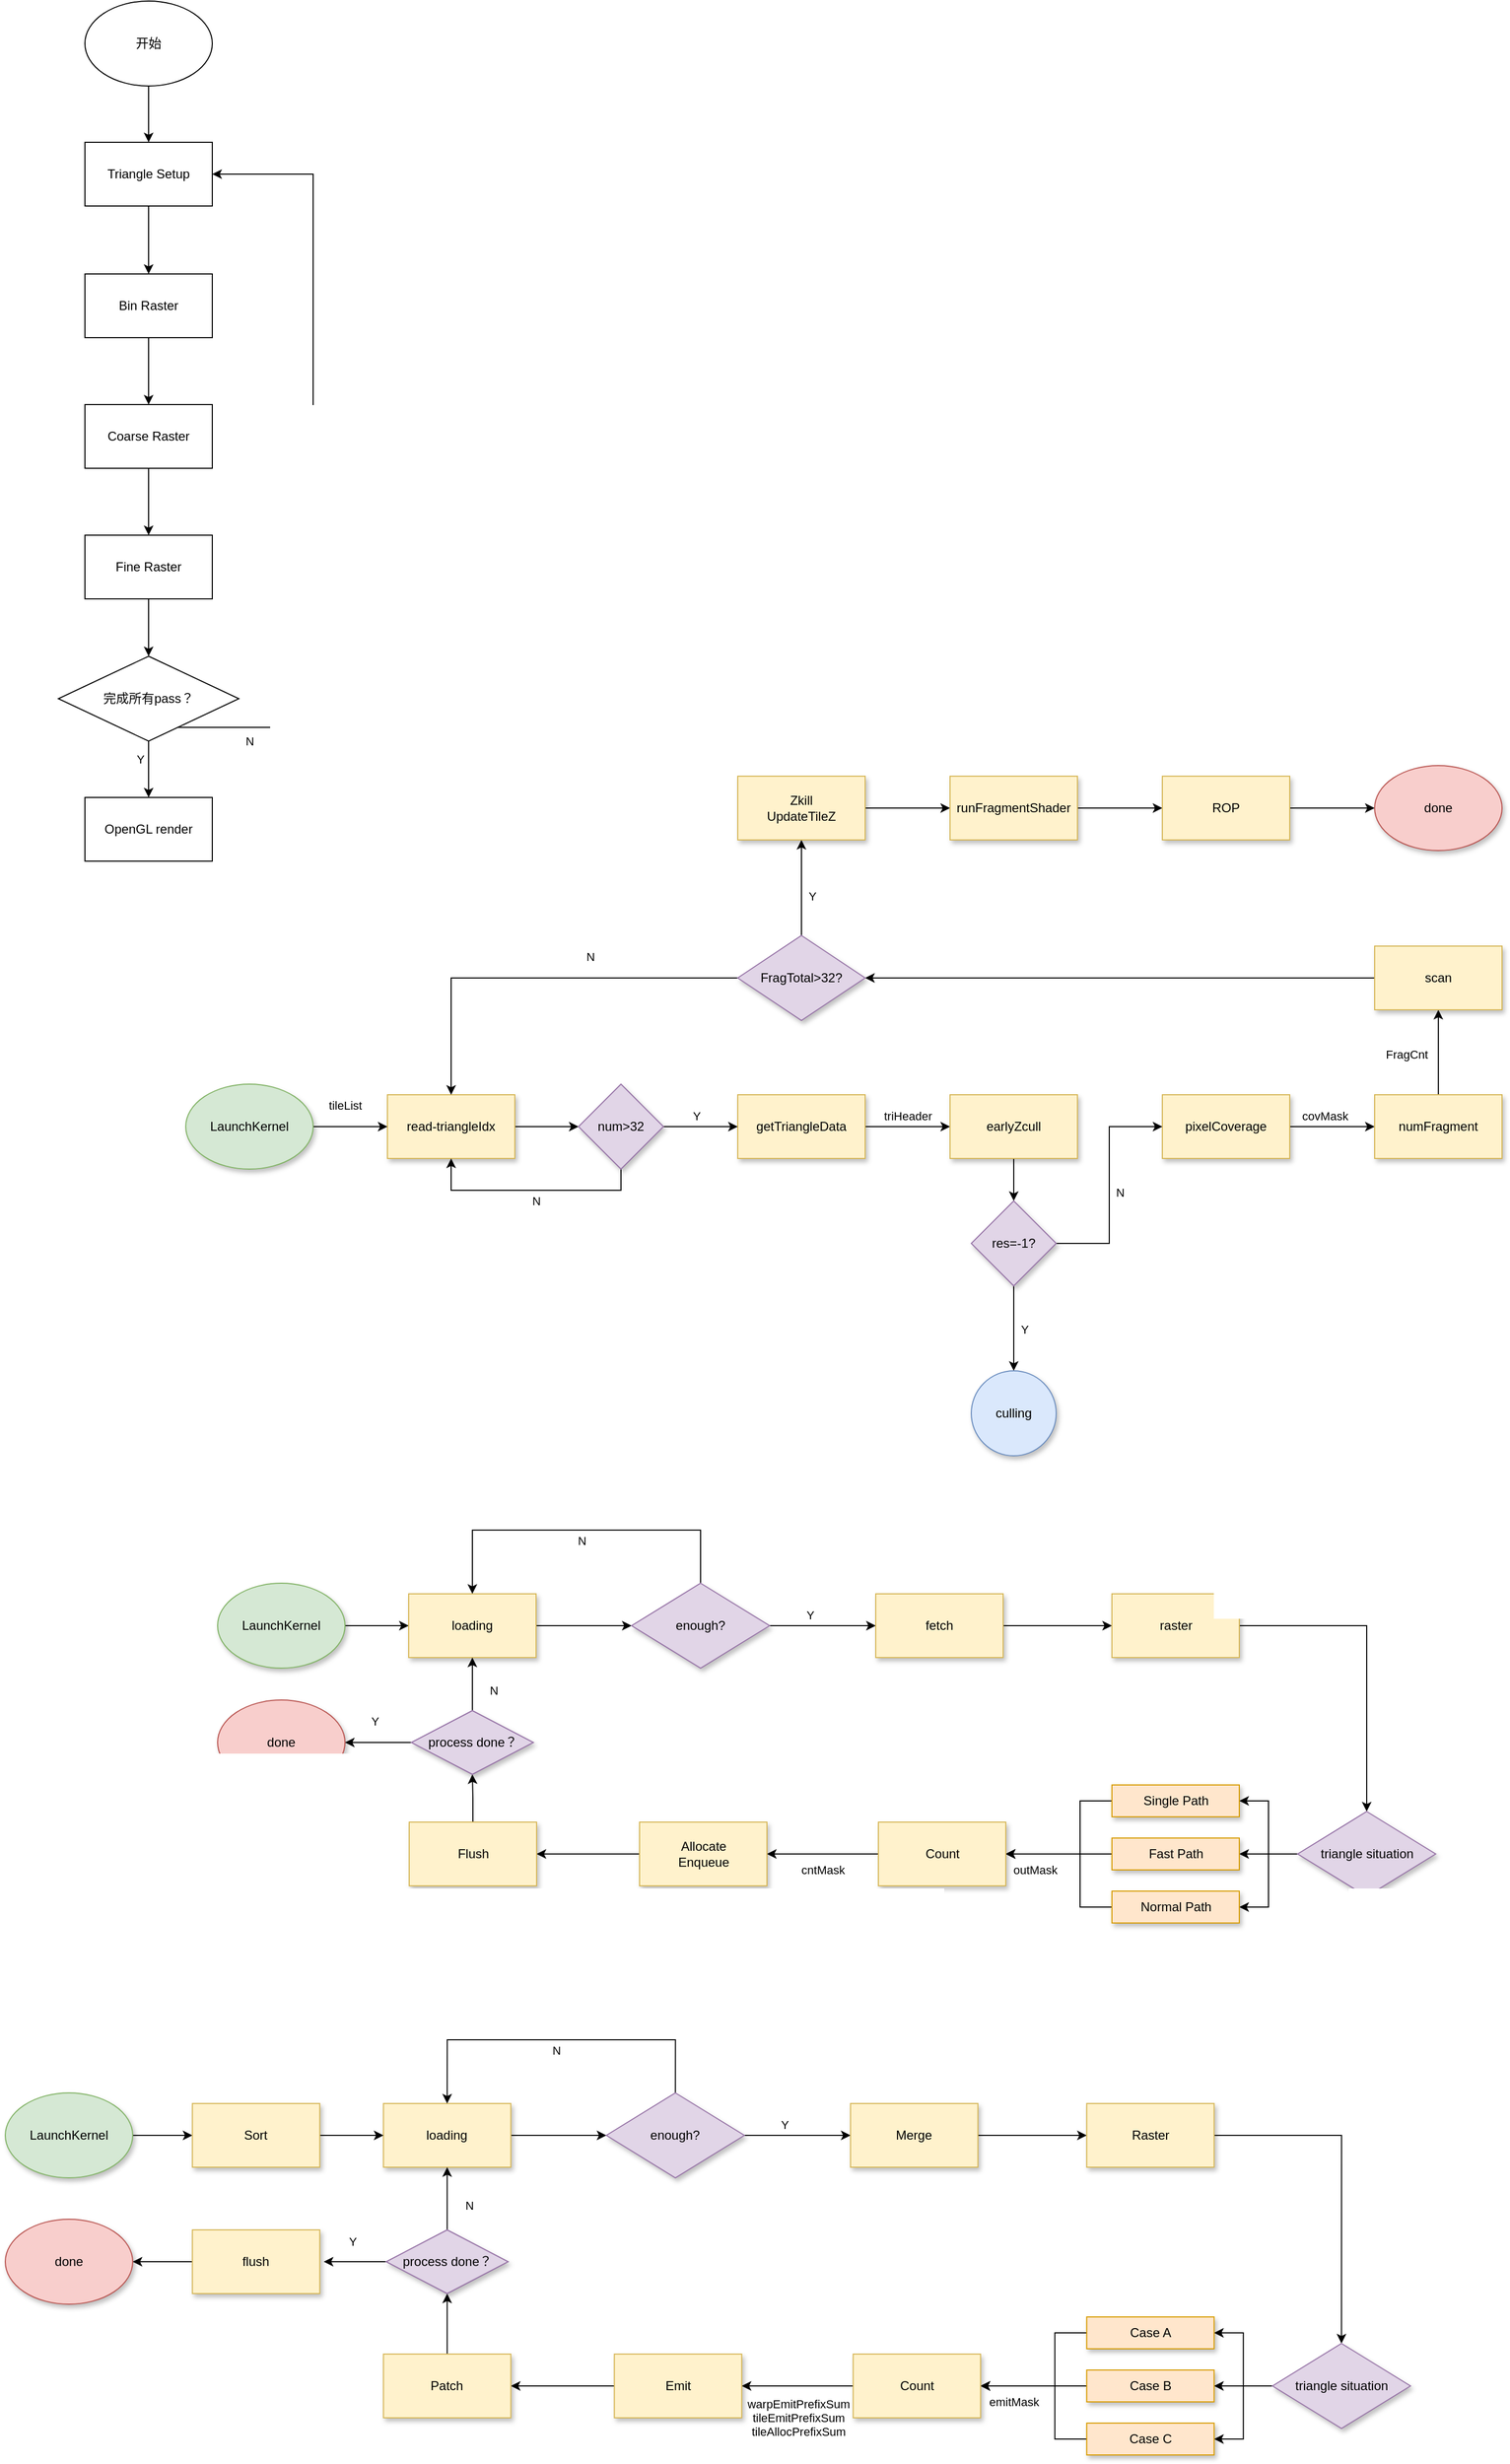 <mxfile version="24.3.1" type="github">
  <diagram name="第 1 页" id="T6Q55vg58bslfouwRuF3">
    <mxGraphModel dx="2427" dy="2026" grid="1" gridSize="10" guides="1" tooltips="1" connect="1" arrows="1" fold="1" page="1" pageScale="1" pageWidth="827" pageHeight="1169" math="0" shadow="0">
      <root>
        <mxCell id="0" />
        <mxCell id="1" parent="0" />
        <mxCell id="O7zSQvzKoPBCbMSIORTm-7" value="" style="edgeStyle=orthogonalEdgeStyle;rounded=0;orthogonalLoop=1;jettySize=auto;html=1;" parent="1" source="O7zSQvzKoPBCbMSIORTm-1" target="O7zSQvzKoPBCbMSIORTm-6" edge="1">
          <mxGeometry relative="1" as="geometry" />
        </mxCell>
        <mxCell id="O7zSQvzKoPBCbMSIORTm-1" value="read-triangleIdx" style="rounded=0;whiteSpace=wrap;html=1;fillColor=#fff2cc;strokeColor=#d6b656;shadow=1;" parent="1" vertex="1">
          <mxGeometry y="240" width="120" height="60" as="geometry" />
        </mxCell>
        <mxCell id="O7zSQvzKoPBCbMSIORTm-14" value="" style="edgeStyle=orthogonalEdgeStyle;rounded=0;orthogonalLoop=1;jettySize=auto;html=1;" parent="1" source="O7zSQvzKoPBCbMSIORTm-2" target="O7zSQvzKoPBCbMSIORTm-13" edge="1">
          <mxGeometry relative="1" as="geometry" />
        </mxCell>
        <mxCell id="O7zSQvzKoPBCbMSIORTm-20" value="triHeader" style="edgeLabel;html=1;align=center;verticalAlign=middle;resizable=0;points=[];labelBackgroundColor=none;" parent="O7zSQvzKoPBCbMSIORTm-14" vertex="1" connectable="0">
          <mxGeometry x="-0.121" y="2" relative="1" as="geometry">
            <mxPoint x="5" y="-8" as="offset" />
          </mxGeometry>
        </mxCell>
        <mxCell id="O7zSQvzKoPBCbMSIORTm-2" value="getTriangleData" style="rounded=0;whiteSpace=wrap;html=1;fillColor=#fff2cc;strokeColor=#d6b656;shadow=1;" parent="1" vertex="1">
          <mxGeometry x="330" y="240" width="120" height="60" as="geometry" />
        </mxCell>
        <mxCell id="O7zSQvzKoPBCbMSIORTm-8" style="edgeStyle=orthogonalEdgeStyle;rounded=0;orthogonalLoop=1;jettySize=auto;html=1;entryX=0.5;entryY=1;entryDx=0;entryDy=0;exitX=0.5;exitY=1;exitDx=0;exitDy=0;" parent="1" source="O7zSQvzKoPBCbMSIORTm-6" target="O7zSQvzKoPBCbMSIORTm-1" edge="1">
          <mxGeometry relative="1" as="geometry">
            <mxPoint x="250" y="320" as="sourcePoint" />
            <mxPoint x="90" y="350" as="targetPoint" />
          </mxGeometry>
        </mxCell>
        <mxCell id="O7zSQvzKoPBCbMSIORTm-10" value="N" style="edgeLabel;html=1;align=center;verticalAlign=middle;resizable=0;points=[];labelBackgroundColor=none;" parent="O7zSQvzKoPBCbMSIORTm-8" vertex="1" connectable="0">
          <mxGeometry x="0.051" y="-3" relative="1" as="geometry">
            <mxPoint x="10" y="13" as="offset" />
          </mxGeometry>
        </mxCell>
        <mxCell id="O7zSQvzKoPBCbMSIORTm-11" value="" style="edgeStyle=orthogonalEdgeStyle;rounded=0;orthogonalLoop=1;jettySize=auto;html=1;" parent="1" source="O7zSQvzKoPBCbMSIORTm-6" target="O7zSQvzKoPBCbMSIORTm-2" edge="1">
          <mxGeometry relative="1" as="geometry" />
        </mxCell>
        <mxCell id="O7zSQvzKoPBCbMSIORTm-12" value="Y" style="edgeLabel;html=1;align=center;verticalAlign=middle;resizable=0;points=[];labelBackgroundColor=none;" parent="O7zSQvzKoPBCbMSIORTm-11" vertex="1" connectable="0">
          <mxGeometry x="0.065" y="-1" relative="1" as="geometry">
            <mxPoint x="-7" y="-11" as="offset" />
          </mxGeometry>
        </mxCell>
        <mxCell id="O7zSQvzKoPBCbMSIORTm-6" value="num&amp;gt;32" style="rhombus;whiteSpace=wrap;html=1;rounded=0;fillColor=#e1d5e7;strokeColor=#9673a6;shadow=1;" parent="1" vertex="1">
          <mxGeometry x="180" y="230" width="80" height="80" as="geometry" />
        </mxCell>
        <mxCell id="O7zSQvzKoPBCbMSIORTm-19" value="" style="edgeStyle=orthogonalEdgeStyle;rounded=0;orthogonalLoop=1;jettySize=auto;html=1;" parent="1" source="O7zSQvzKoPBCbMSIORTm-13" target="O7zSQvzKoPBCbMSIORTm-18" edge="1">
          <mxGeometry relative="1" as="geometry" />
        </mxCell>
        <mxCell id="O7zSQvzKoPBCbMSIORTm-13" value="earlyZcull" style="rounded=0;whiteSpace=wrap;html=1;fillColor=#fff2cc;strokeColor=#d6b656;shadow=1;" parent="1" vertex="1">
          <mxGeometry x="530" y="240" width="120" height="60" as="geometry" />
        </mxCell>
        <mxCell id="O7zSQvzKoPBCbMSIORTm-27" value="" style="edgeStyle=orthogonalEdgeStyle;rounded=0;orthogonalLoop=1;jettySize=auto;html=1;" parent="1" source="O7zSQvzKoPBCbMSIORTm-15" target="O7zSQvzKoPBCbMSIORTm-26" edge="1">
          <mxGeometry relative="1" as="geometry" />
        </mxCell>
        <mxCell id="O7zSQvzKoPBCbMSIORTm-28" value="covMask" style="edgeLabel;html=1;align=center;verticalAlign=middle;resizable=0;points=[];labelBackgroundColor=none;" parent="O7zSQvzKoPBCbMSIORTm-27" vertex="1" connectable="0">
          <mxGeometry x="-0.172" y="-1" relative="1" as="geometry">
            <mxPoint y="-11" as="offset" />
          </mxGeometry>
        </mxCell>
        <mxCell id="O7zSQvzKoPBCbMSIORTm-15" value="pixelCoverage" style="rounded=0;whiteSpace=wrap;html=1;fillColor=#fff2cc;strokeColor=#d6b656;shadow=1;" parent="1" vertex="1">
          <mxGeometry x="730" y="240" width="120" height="60" as="geometry" />
        </mxCell>
        <mxCell id="O7zSQvzKoPBCbMSIORTm-21" style="edgeStyle=orthogonalEdgeStyle;rounded=0;orthogonalLoop=1;jettySize=auto;html=1;entryX=0;entryY=0.5;entryDx=0;entryDy=0;" parent="1" source="O7zSQvzKoPBCbMSIORTm-18" target="O7zSQvzKoPBCbMSIORTm-15" edge="1">
          <mxGeometry relative="1" as="geometry">
            <mxPoint x="710" y="320" as="targetPoint" />
          </mxGeometry>
        </mxCell>
        <mxCell id="O7zSQvzKoPBCbMSIORTm-25" value="N" style="edgeLabel;html=1;align=center;verticalAlign=middle;resizable=0;points=[];labelBackgroundColor=none;" parent="O7zSQvzKoPBCbMSIORTm-21" vertex="1" connectable="0">
          <mxGeometry x="-0.064" y="-1" relative="1" as="geometry">
            <mxPoint x="9" as="offset" />
          </mxGeometry>
        </mxCell>
        <mxCell id="O7zSQvzKoPBCbMSIORTm-23" value="" style="edgeStyle=orthogonalEdgeStyle;rounded=0;orthogonalLoop=1;jettySize=auto;html=1;" parent="1" source="O7zSQvzKoPBCbMSIORTm-18" target="O7zSQvzKoPBCbMSIORTm-22" edge="1">
          <mxGeometry relative="1" as="geometry" />
        </mxCell>
        <mxCell id="O7zSQvzKoPBCbMSIORTm-24" value="Y" style="edgeLabel;html=1;align=center;verticalAlign=middle;resizable=0;points=[];labelBackgroundColor=none;" parent="O7zSQvzKoPBCbMSIORTm-23" vertex="1" connectable="0">
          <mxGeometry x="0.007" relative="1" as="geometry">
            <mxPoint x="10" as="offset" />
          </mxGeometry>
        </mxCell>
        <mxCell id="O7zSQvzKoPBCbMSIORTm-18" value="res=-1?" style="rhombus;whiteSpace=wrap;html=1;rounded=0;fillColor=#e1d5e7;strokeColor=#9673a6;shadow=1;" parent="1" vertex="1">
          <mxGeometry x="550" y="340" width="80" height="80" as="geometry" />
        </mxCell>
        <mxCell id="O7zSQvzKoPBCbMSIORTm-22" value="culling" style="ellipse;whiteSpace=wrap;html=1;rounded=0;fillColor=#dae8fc;strokeColor=#6c8ebf;shadow=1;" parent="1" vertex="1">
          <mxGeometry x="550" y="500" width="80" height="80" as="geometry" />
        </mxCell>
        <mxCell id="O7zSQvzKoPBCbMSIORTm-30" value="" style="edgeStyle=orthogonalEdgeStyle;rounded=0;orthogonalLoop=1;jettySize=auto;html=1;" parent="1" source="O7zSQvzKoPBCbMSIORTm-26" target="O7zSQvzKoPBCbMSIORTm-29" edge="1">
          <mxGeometry relative="1" as="geometry" />
        </mxCell>
        <mxCell id="O7zSQvzKoPBCbMSIORTm-31" value="FragCnt" style="edgeLabel;html=1;align=center;verticalAlign=middle;resizable=0;points=[];labelBackgroundColor=none;" parent="O7zSQvzKoPBCbMSIORTm-30" vertex="1" connectable="0">
          <mxGeometry x="-0.053" y="3" relative="1" as="geometry">
            <mxPoint x="-27" as="offset" />
          </mxGeometry>
        </mxCell>
        <mxCell id="O7zSQvzKoPBCbMSIORTm-26" value="numFragment" style="rounded=0;whiteSpace=wrap;html=1;fillColor=#fff2cc;strokeColor=#d6b656;shadow=1;" parent="1" vertex="1">
          <mxGeometry x="930" y="240" width="120" height="60" as="geometry" />
        </mxCell>
        <mxCell id="O7zSQvzKoPBCbMSIORTm-34" value="" style="edgeStyle=orthogonalEdgeStyle;rounded=0;orthogonalLoop=1;jettySize=auto;html=1;" parent="1" source="O7zSQvzKoPBCbMSIORTm-29" target="O7zSQvzKoPBCbMSIORTm-33" edge="1">
          <mxGeometry relative="1" as="geometry" />
        </mxCell>
        <mxCell id="O7zSQvzKoPBCbMSIORTm-29" value="scan" style="rounded=0;whiteSpace=wrap;html=1;fillColor=#fff2cc;strokeColor=#d6b656;shadow=1;" parent="1" vertex="1">
          <mxGeometry x="930" y="100" width="120" height="60" as="geometry" />
        </mxCell>
        <mxCell id="O7zSQvzKoPBCbMSIORTm-35" style="edgeStyle=orthogonalEdgeStyle;rounded=0;orthogonalLoop=1;jettySize=auto;html=1;entryX=0.5;entryY=0;entryDx=0;entryDy=0;" parent="1" source="O7zSQvzKoPBCbMSIORTm-33" target="O7zSQvzKoPBCbMSIORTm-1" edge="1">
          <mxGeometry relative="1" as="geometry" />
        </mxCell>
        <mxCell id="O7zSQvzKoPBCbMSIORTm-37" value="N" style="edgeLabel;html=1;align=center;verticalAlign=middle;resizable=0;points=[];labelBackgroundColor=none;" parent="O7zSQvzKoPBCbMSIORTm-35" vertex="1" connectable="0">
          <mxGeometry x="-0.269" relative="1" as="geometry">
            <mxPoint y="-20" as="offset" />
          </mxGeometry>
        </mxCell>
        <mxCell id="O7zSQvzKoPBCbMSIORTm-39" value="" style="edgeStyle=orthogonalEdgeStyle;rounded=0;orthogonalLoop=1;jettySize=auto;html=1;" parent="1" source="O7zSQvzKoPBCbMSIORTm-33" target="O7zSQvzKoPBCbMSIORTm-38" edge="1">
          <mxGeometry relative="1" as="geometry" />
        </mxCell>
        <mxCell id="O7zSQvzKoPBCbMSIORTm-52" value="Y" style="edgeLabel;html=1;align=center;verticalAlign=middle;resizable=0;points=[];labelBackgroundColor=none;" parent="O7zSQvzKoPBCbMSIORTm-39" vertex="1" connectable="0">
          <mxGeometry x="-0.178" y="-1" relative="1" as="geometry">
            <mxPoint x="9" as="offset" />
          </mxGeometry>
        </mxCell>
        <mxCell id="O7zSQvzKoPBCbMSIORTm-33" value="FragTotal&amp;gt;32?" style="rhombus;whiteSpace=wrap;html=1;rounded=0;fillColor=#e1d5e7;strokeColor=#9673a6;shadow=1;" parent="1" vertex="1">
          <mxGeometry x="330" y="90" width="120" height="80" as="geometry" />
        </mxCell>
        <mxCell id="O7zSQvzKoPBCbMSIORTm-43" value="" style="edgeStyle=orthogonalEdgeStyle;rounded=0;orthogonalLoop=1;jettySize=auto;html=1;" parent="1" source="O7zSQvzKoPBCbMSIORTm-38" target="O7zSQvzKoPBCbMSIORTm-42" edge="1">
          <mxGeometry relative="1" as="geometry" />
        </mxCell>
        <mxCell id="O7zSQvzKoPBCbMSIORTm-38" value="Zkill&lt;div&gt;UpdateTileZ&lt;/div&gt;" style="whiteSpace=wrap;html=1;rounded=0;fillColor=#fff2cc;strokeColor=#d6b656;shadow=1;" parent="1" vertex="1">
          <mxGeometry x="330" y="-60" width="120" height="60" as="geometry" />
        </mxCell>
        <mxCell id="O7zSQvzKoPBCbMSIORTm-45" value="" style="edgeStyle=orthogonalEdgeStyle;rounded=0;orthogonalLoop=1;jettySize=auto;html=1;" parent="1" source="O7zSQvzKoPBCbMSIORTm-42" target="O7zSQvzKoPBCbMSIORTm-44" edge="1">
          <mxGeometry relative="1" as="geometry" />
        </mxCell>
        <mxCell id="O7zSQvzKoPBCbMSIORTm-42" value="runFragmentShader" style="whiteSpace=wrap;html=1;rounded=0;fillColor=#fff2cc;strokeColor=#d6b656;shadow=1;" parent="1" vertex="1">
          <mxGeometry x="530" y="-60" width="120" height="60" as="geometry" />
        </mxCell>
        <mxCell id="O7zSQvzKoPBCbMSIORTm-47" value="" style="edgeStyle=orthogonalEdgeStyle;rounded=0;orthogonalLoop=1;jettySize=auto;html=1;" parent="1" source="O7zSQvzKoPBCbMSIORTm-44" edge="1">
          <mxGeometry relative="1" as="geometry">
            <mxPoint x="930" y="-30" as="targetPoint" />
          </mxGeometry>
        </mxCell>
        <mxCell id="O7zSQvzKoPBCbMSIORTm-44" value="ROP" style="whiteSpace=wrap;html=1;rounded=0;fillColor=#fff2cc;strokeColor=#d6b656;shadow=1;" parent="1" vertex="1">
          <mxGeometry x="730" y="-60" width="120" height="60" as="geometry" />
        </mxCell>
        <mxCell id="O7zSQvzKoPBCbMSIORTm-49" value="" style="edgeStyle=orthogonalEdgeStyle;rounded=0;orthogonalLoop=1;jettySize=auto;html=1;" parent="1" source="O7zSQvzKoPBCbMSIORTm-48" target="O7zSQvzKoPBCbMSIORTm-1" edge="1">
          <mxGeometry relative="1" as="geometry" />
        </mxCell>
        <mxCell id="O7zSQvzKoPBCbMSIORTm-57" value="tileList" style="edgeLabel;html=1;align=center;verticalAlign=middle;resizable=0;points=[];" parent="O7zSQvzKoPBCbMSIORTm-49" vertex="1" connectable="0">
          <mxGeometry x="0.217" y="-2" relative="1" as="geometry">
            <mxPoint x="-13" y="-22" as="offset" />
          </mxGeometry>
        </mxCell>
        <mxCell id="O7zSQvzKoPBCbMSIORTm-48" value="LaunchKernel" style="ellipse;whiteSpace=wrap;html=1;fillColor=#d5e8d4;strokeColor=#82b366;shadow=1;" parent="1" vertex="1">
          <mxGeometry x="-190" y="230" width="120" height="80" as="geometry" />
        </mxCell>
        <mxCell id="O7zSQvzKoPBCbMSIORTm-50" value="done" style="ellipse;whiteSpace=wrap;html=1;fillColor=#f8cecc;strokeColor=#b85450;shadow=1;" parent="1" vertex="1">
          <mxGeometry x="930" y="-70" width="120" height="80" as="geometry" />
        </mxCell>
        <mxCell id="MLCowIscCtF2YX59dcxo-18" value="" style="edgeStyle=orthogonalEdgeStyle;rounded=0;orthogonalLoop=1;jettySize=auto;html=1;" parent="1" source="MLCowIscCtF2YX59dcxo-1" target="MLCowIscCtF2YX59dcxo-2" edge="1">
          <mxGeometry relative="1" as="geometry" />
        </mxCell>
        <mxCell id="MLCowIscCtF2YX59dcxo-1" value="开始" style="ellipse;whiteSpace=wrap;html=1;" parent="1" vertex="1">
          <mxGeometry x="-285" y="-790" width="120" height="80" as="geometry" />
        </mxCell>
        <mxCell id="MLCowIscCtF2YX59dcxo-5" value="" style="edgeStyle=orthogonalEdgeStyle;rounded=0;orthogonalLoop=1;jettySize=auto;html=1;" parent="1" source="MLCowIscCtF2YX59dcxo-2" target="MLCowIscCtF2YX59dcxo-4" edge="1">
          <mxGeometry relative="1" as="geometry" />
        </mxCell>
        <mxCell id="MLCowIscCtF2YX59dcxo-2" value="Triangle Setup" style="whiteSpace=wrap;html=1;" parent="1" vertex="1">
          <mxGeometry x="-285" y="-657" width="120" height="60" as="geometry" />
        </mxCell>
        <mxCell id="MLCowIscCtF2YX59dcxo-7" value="" style="edgeStyle=orthogonalEdgeStyle;rounded=0;orthogonalLoop=1;jettySize=auto;html=1;" parent="1" source="MLCowIscCtF2YX59dcxo-4" target="MLCowIscCtF2YX59dcxo-6" edge="1">
          <mxGeometry relative="1" as="geometry" />
        </mxCell>
        <mxCell id="MLCowIscCtF2YX59dcxo-4" value="Bin Raster" style="whiteSpace=wrap;html=1;" parent="1" vertex="1">
          <mxGeometry x="-285" y="-533" width="120" height="60" as="geometry" />
        </mxCell>
        <mxCell id="MLCowIscCtF2YX59dcxo-9" value="" style="edgeStyle=orthogonalEdgeStyle;rounded=0;orthogonalLoop=1;jettySize=auto;html=1;" parent="1" source="MLCowIscCtF2YX59dcxo-6" target="MLCowIscCtF2YX59dcxo-8" edge="1">
          <mxGeometry relative="1" as="geometry" />
        </mxCell>
        <mxCell id="MLCowIscCtF2YX59dcxo-6" value="Coarse Raster" style="whiteSpace=wrap;html=1;" parent="1" vertex="1">
          <mxGeometry x="-285" y="-410" width="120" height="60" as="geometry" />
        </mxCell>
        <mxCell id="MLCowIscCtF2YX59dcxo-11" value="" style="edgeStyle=orthogonalEdgeStyle;rounded=0;orthogonalLoop=1;jettySize=auto;html=1;" parent="1" source="MLCowIscCtF2YX59dcxo-8" target="MLCowIscCtF2YX59dcxo-10" edge="1">
          <mxGeometry relative="1" as="geometry" />
        </mxCell>
        <mxCell id="MLCowIscCtF2YX59dcxo-8" value="Fine Raster" style="whiteSpace=wrap;html=1;" parent="1" vertex="1">
          <mxGeometry x="-285" y="-287" width="120" height="60" as="geometry" />
        </mxCell>
        <mxCell id="MLCowIscCtF2YX59dcxo-15" value="" style="edgeStyle=orthogonalEdgeStyle;rounded=0;orthogonalLoop=1;jettySize=auto;html=1;" parent="1" source="MLCowIscCtF2YX59dcxo-10" target="MLCowIscCtF2YX59dcxo-14" edge="1">
          <mxGeometry relative="1" as="geometry" />
        </mxCell>
        <mxCell id="MLCowIscCtF2YX59dcxo-17" value="Y" style="edgeLabel;html=1;align=center;verticalAlign=middle;resizable=0;points=[];labelBackgroundColor=none;" parent="MLCowIscCtF2YX59dcxo-15" vertex="1" connectable="0">
          <mxGeometry x="-0.055" y="2" relative="1" as="geometry">
            <mxPoint x="-10" y="-8" as="offset" />
          </mxGeometry>
        </mxCell>
        <mxCell id="MLCowIscCtF2YX59dcxo-19" style="edgeStyle=orthogonalEdgeStyle;rounded=0;orthogonalLoop=1;jettySize=auto;html=1;entryX=1;entryY=0.5;entryDx=0;entryDy=0;" parent="1" source="MLCowIscCtF2YX59dcxo-10" target="MLCowIscCtF2YX59dcxo-2" edge="1">
          <mxGeometry relative="1" as="geometry">
            <mxPoint x="-130" y="-600" as="targetPoint" />
            <Array as="points">
              <mxPoint x="-70" y="-106" />
              <mxPoint x="-70" y="-627" />
            </Array>
          </mxGeometry>
        </mxCell>
        <mxCell id="MLCowIscCtF2YX59dcxo-20" value="N" style="edgeLabel;html=1;align=center;verticalAlign=middle;resizable=0;points=[];labelBackgroundColor=none;" parent="MLCowIscCtF2YX59dcxo-19" vertex="1" connectable="0">
          <mxGeometry x="-0.606" y="2" relative="1" as="geometry">
            <mxPoint x="-58" y="32" as="offset" />
          </mxGeometry>
        </mxCell>
        <mxCell id="MLCowIscCtF2YX59dcxo-10" value="完成所有pass？" style="rhombus;whiteSpace=wrap;html=1;" parent="1" vertex="1">
          <mxGeometry x="-310" y="-173" width="170" height="80" as="geometry" />
        </mxCell>
        <mxCell id="MLCowIscCtF2YX59dcxo-14" value="OpenGL render" style="whiteSpace=wrap;html=1;" parent="1" vertex="1">
          <mxGeometry x="-285" y="-40" width="120" height="60" as="geometry" />
        </mxCell>
        <mxCell id="c0jOyY1ebG1TVOm1i-c7-7" value="" style="edgeStyle=orthogonalEdgeStyle;rounded=0;orthogonalLoop=1;jettySize=auto;html=1;labelBackgroundColor=none;textShadow=0;" edge="1" parent="1" source="c0jOyY1ebG1TVOm1i-c7-1" target="c0jOyY1ebG1TVOm1i-c7-2">
          <mxGeometry relative="1" as="geometry" />
        </mxCell>
        <mxCell id="c0jOyY1ebG1TVOm1i-c7-1" value="LaunchKernel" style="ellipse;whiteSpace=wrap;html=1;fillColor=#d5e8d4;strokeColor=#82b366;labelBackgroundColor=none;textShadow=0;shadow=1;" vertex="1" parent="1">
          <mxGeometry x="-160" y="700" width="120" height="80" as="geometry" />
        </mxCell>
        <mxCell id="c0jOyY1ebG1TVOm1i-c7-4" value="" style="edgeStyle=orthogonalEdgeStyle;rounded=0;orthogonalLoop=1;jettySize=auto;html=1;labelBackgroundColor=none;textShadow=0;" edge="1" parent="1" source="c0jOyY1ebG1TVOm1i-c7-2" target="c0jOyY1ebG1TVOm1i-c7-3">
          <mxGeometry relative="1" as="geometry" />
        </mxCell>
        <mxCell id="c0jOyY1ebG1TVOm1i-c7-2" value="loading" style="rounded=0;whiteSpace=wrap;html=1;fillColor=#fff2cc;strokeColor=#d6b656;labelBackgroundColor=none;textShadow=0;shadow=1;" vertex="1" parent="1">
          <mxGeometry x="20" y="710" width="120" height="60" as="geometry" />
        </mxCell>
        <mxCell id="c0jOyY1ebG1TVOm1i-c7-5" style="edgeStyle=orthogonalEdgeStyle;rounded=0;orthogonalLoop=1;jettySize=auto;html=1;entryX=0.5;entryY=0;entryDx=0;entryDy=0;exitX=0.5;exitY=0;exitDx=0;exitDy=0;labelBackgroundColor=none;textShadow=0;" edge="1" parent="1" source="c0jOyY1ebG1TVOm1i-c7-3" target="c0jOyY1ebG1TVOm1i-c7-2">
          <mxGeometry relative="1" as="geometry">
            <mxPoint x="380" y="670" as="sourcePoint" />
            <Array as="points">
              <mxPoint x="295" y="650" />
              <mxPoint x="80" y="650" />
            </Array>
          </mxGeometry>
        </mxCell>
        <mxCell id="c0jOyY1ebG1TVOm1i-c7-6" value="N" style="edgeLabel;html=1;align=center;verticalAlign=middle;resizable=0;points=[];labelBackgroundColor=none;textShadow=0;" vertex="1" connectable="0" parent="c0jOyY1ebG1TVOm1i-c7-5">
          <mxGeometry x="0.031" y="-1" relative="1" as="geometry">
            <mxPoint x="5" y="11" as="offset" />
          </mxGeometry>
        </mxCell>
        <mxCell id="c0jOyY1ebG1TVOm1i-c7-9" value="" style="edgeStyle=orthogonalEdgeStyle;rounded=0;orthogonalLoop=1;jettySize=auto;html=1;labelBackgroundColor=none;textShadow=0;" edge="1" parent="1" source="c0jOyY1ebG1TVOm1i-c7-3" target="c0jOyY1ebG1TVOm1i-c7-8">
          <mxGeometry relative="1" as="geometry" />
        </mxCell>
        <mxCell id="c0jOyY1ebG1TVOm1i-c7-10" value="Y" style="edgeLabel;html=1;align=center;verticalAlign=middle;resizable=0;points=[];labelBackgroundColor=none;textShadow=0;" vertex="1" connectable="0" parent="c0jOyY1ebG1TVOm1i-c7-9">
          <mxGeometry x="-0.251" y="-1" relative="1" as="geometry">
            <mxPoint y="-11" as="offset" />
          </mxGeometry>
        </mxCell>
        <mxCell id="c0jOyY1ebG1TVOm1i-c7-3" value="enough?" style="rhombus;whiteSpace=wrap;html=1;rounded=0;fillColor=#e1d5e7;strokeColor=#9673a6;labelBackgroundColor=none;textShadow=0;shadow=1;" vertex="1" parent="1">
          <mxGeometry x="230" y="700" width="130" height="80" as="geometry" />
        </mxCell>
        <mxCell id="c0jOyY1ebG1TVOm1i-c7-12" value="" style="edgeStyle=orthogonalEdgeStyle;rounded=0;orthogonalLoop=1;jettySize=auto;html=1;labelBackgroundColor=none;textShadow=0;" edge="1" parent="1" source="c0jOyY1ebG1TVOm1i-c7-8" target="c0jOyY1ebG1TVOm1i-c7-11">
          <mxGeometry relative="1" as="geometry" />
        </mxCell>
        <mxCell id="c0jOyY1ebG1TVOm1i-c7-8" value="fetch" style="rounded=0;whiteSpace=wrap;html=1;fillColor=#fff2cc;strokeColor=#d6b656;labelBackgroundColor=none;textShadow=0;shadow=1;" vertex="1" parent="1">
          <mxGeometry x="460" y="710" width="120" height="60" as="geometry" />
        </mxCell>
        <mxCell id="c0jOyY1ebG1TVOm1i-c7-17" style="edgeStyle=orthogonalEdgeStyle;rounded=0;orthogonalLoop=1;jettySize=auto;html=1;exitX=1;exitY=0.5;exitDx=0;exitDy=0;entryX=0.5;entryY=0;entryDx=0;entryDy=0;labelBackgroundColor=none;textShadow=0;" edge="1" parent="1" source="c0jOyY1ebG1TVOm1i-c7-11" target="c0jOyY1ebG1TVOm1i-c7-16">
          <mxGeometry relative="1" as="geometry">
            <mxPoint x="952.5" y="915" as="targetPoint" />
          </mxGeometry>
        </mxCell>
        <mxCell id="c0jOyY1ebG1TVOm1i-c7-11" value="raster" style="rounded=0;whiteSpace=wrap;html=1;fillColor=#fff2cc;strokeColor=#d6b656;labelBackgroundColor=none;textShadow=0;shadow=1;" vertex="1" parent="1">
          <mxGeometry x="682.5" y="710" width="120" height="60" as="geometry" />
        </mxCell>
        <mxCell id="c0jOyY1ebG1TVOm1i-c7-21" style="edgeStyle=orthogonalEdgeStyle;rounded=0;orthogonalLoop=1;jettySize=auto;html=1;exitX=0;exitY=0.5;exitDx=0;exitDy=0;entryX=1;entryY=0.5;entryDx=0;entryDy=0;labelBackgroundColor=none;textShadow=0;" edge="1" parent="1" source="c0jOyY1ebG1TVOm1i-c7-16" target="c0jOyY1ebG1TVOm1i-c7-19">
          <mxGeometry relative="1" as="geometry">
            <mxPoint x="887.5" y="955" as="sourcePoint" />
          </mxGeometry>
        </mxCell>
        <mxCell id="c0jOyY1ebG1TVOm1i-c7-22" style="edgeStyle=orthogonalEdgeStyle;rounded=0;orthogonalLoop=1;jettySize=auto;html=1;exitX=0;exitY=0.5;exitDx=0;exitDy=0;entryX=1;entryY=0.5;entryDx=0;entryDy=0;labelBackgroundColor=none;textShadow=0;" edge="1" parent="1" source="c0jOyY1ebG1TVOm1i-c7-16" target="c0jOyY1ebG1TVOm1i-c7-18">
          <mxGeometry relative="1" as="geometry">
            <mxPoint x="920" y="935" as="sourcePoint" />
          </mxGeometry>
        </mxCell>
        <mxCell id="c0jOyY1ebG1TVOm1i-c7-23" style="edgeStyle=orthogonalEdgeStyle;rounded=0;orthogonalLoop=1;jettySize=auto;html=1;exitX=0;exitY=0.5;exitDx=0;exitDy=0;entryX=1;entryY=0.5;entryDx=0;entryDy=0;labelBackgroundColor=none;textShadow=0;" edge="1" parent="1" source="c0jOyY1ebG1TVOm1i-c7-16" target="c0jOyY1ebG1TVOm1i-c7-20">
          <mxGeometry relative="1" as="geometry">
            <mxPoint x="920" y="975" as="sourcePoint" />
          </mxGeometry>
        </mxCell>
        <mxCell id="c0jOyY1ebG1TVOm1i-c7-16" value="triangle situation" style="rhombus;whiteSpace=wrap;html=1;rounded=0;fillColor=#e1d5e7;strokeColor=#9673a6;labelBackgroundColor=none;textShadow=0;shadow=1;" vertex="1" parent="1">
          <mxGeometry x="857.5" y="915" width="130" height="80" as="geometry" />
        </mxCell>
        <mxCell id="c0jOyY1ebG1TVOm1i-c7-25" style="edgeStyle=orthogonalEdgeStyle;rounded=0;orthogonalLoop=1;jettySize=auto;html=1;exitX=0;exitY=0.5;exitDx=0;exitDy=0;entryX=1;entryY=0.5;entryDx=0;entryDy=0;labelBackgroundColor=none;textShadow=0;" edge="1" parent="1" source="c0jOyY1ebG1TVOm1i-c7-18" target="c0jOyY1ebG1TVOm1i-c7-24">
          <mxGeometry relative="1" as="geometry">
            <Array as="points">
              <mxPoint x="652.5" y="905" />
              <mxPoint x="652.5" y="955" />
            </Array>
          </mxGeometry>
        </mxCell>
        <mxCell id="c0jOyY1ebG1TVOm1i-c7-18" value="Single Path" style="rounded=0;whiteSpace=wrap;html=1;fillColor=#ffe6cc;strokeColor=#d79b00;labelBackgroundColor=none;textShadow=0;shadow=1;" vertex="1" parent="1">
          <mxGeometry x="682.5" y="890" width="120" height="30" as="geometry" />
        </mxCell>
        <mxCell id="c0jOyY1ebG1TVOm1i-c7-27" style="edgeStyle=orthogonalEdgeStyle;rounded=0;orthogonalLoop=1;jettySize=auto;html=1;exitX=0;exitY=0.5;exitDx=0;exitDy=0;entryX=1;entryY=0.5;entryDx=0;entryDy=0;labelBackgroundColor=none;textShadow=0;" edge="1" parent="1" source="c0jOyY1ebG1TVOm1i-c7-19" target="c0jOyY1ebG1TVOm1i-c7-24">
          <mxGeometry relative="1" as="geometry" />
        </mxCell>
        <mxCell id="c0jOyY1ebG1TVOm1i-c7-19" value="Fast Path" style="rounded=0;whiteSpace=wrap;html=1;fillColor=#ffe6cc;strokeColor=#d79b00;labelBackgroundColor=none;textShadow=0;shadow=1;" vertex="1" parent="1">
          <mxGeometry x="682.5" y="940" width="120" height="30" as="geometry" />
        </mxCell>
        <mxCell id="c0jOyY1ebG1TVOm1i-c7-29" style="edgeStyle=orthogonalEdgeStyle;rounded=0;orthogonalLoop=1;jettySize=auto;html=1;exitX=0;exitY=0.5;exitDx=0;exitDy=0;entryX=1;entryY=0.5;entryDx=0;entryDy=0;labelBackgroundColor=none;textShadow=0;" edge="1" parent="1" source="c0jOyY1ebG1TVOm1i-c7-20" target="c0jOyY1ebG1TVOm1i-c7-24">
          <mxGeometry relative="1" as="geometry">
            <Array as="points">
              <mxPoint x="652.5" y="1005" />
              <mxPoint x="652.5" y="955" />
            </Array>
          </mxGeometry>
        </mxCell>
        <mxCell id="c0jOyY1ebG1TVOm1i-c7-30" value="outMask" style="edgeLabel;html=1;align=center;verticalAlign=middle;resizable=0;points=[];labelBackgroundColor=none;textShadow=0;" vertex="1" connectable="0" parent="c0jOyY1ebG1TVOm1i-c7-29">
          <mxGeometry x="0.54" y="3" relative="1" as="geometry">
            <mxPoint x="-7" y="12" as="offset" />
          </mxGeometry>
        </mxCell>
        <mxCell id="c0jOyY1ebG1TVOm1i-c7-20" value="Normal Path" style="rounded=0;whiteSpace=wrap;html=1;fillColor=#ffe6cc;strokeColor=#d79b00;labelBackgroundColor=none;textShadow=0;shadow=1;" vertex="1" parent="1">
          <mxGeometry x="682.5" y="990" width="120" height="30" as="geometry" />
        </mxCell>
        <mxCell id="c0jOyY1ebG1TVOm1i-c7-32" value="" style="edgeStyle=orthogonalEdgeStyle;rounded=0;orthogonalLoop=1;jettySize=auto;html=1;labelBackgroundColor=none;textShadow=0;" edge="1" parent="1" source="c0jOyY1ebG1TVOm1i-c7-24" target="c0jOyY1ebG1TVOm1i-c7-31">
          <mxGeometry relative="1" as="geometry" />
        </mxCell>
        <mxCell id="c0jOyY1ebG1TVOm1i-c7-43" value="cntMask" style="edgeLabel;html=1;align=center;verticalAlign=middle;resizable=0;points=[];labelBackgroundColor=none;textShadow=0;" vertex="1" connectable="0" parent="c0jOyY1ebG1TVOm1i-c7-32">
          <mxGeometry x="-0.057" y="4" relative="1" as="geometry">
            <mxPoint x="-3" y="11" as="offset" />
          </mxGeometry>
        </mxCell>
        <mxCell id="c0jOyY1ebG1TVOm1i-c7-24" value="Count" style="rounded=0;whiteSpace=wrap;html=1;fillColor=#fff2cc;strokeColor=#d6b656;labelBackgroundColor=none;textShadow=0;shadow=1;" vertex="1" parent="1">
          <mxGeometry x="462.5" y="925" width="120" height="60" as="geometry" />
        </mxCell>
        <mxCell id="c0jOyY1ebG1TVOm1i-c7-34" value="" style="edgeStyle=orthogonalEdgeStyle;rounded=0;orthogonalLoop=1;jettySize=auto;html=1;labelBackgroundColor=none;textShadow=0;" edge="1" parent="1" source="c0jOyY1ebG1TVOm1i-c7-31" target="c0jOyY1ebG1TVOm1i-c7-33">
          <mxGeometry relative="1" as="geometry" />
        </mxCell>
        <mxCell id="c0jOyY1ebG1TVOm1i-c7-31" value="Allocate&lt;div&gt;Enqueue&lt;/div&gt;" style="rounded=0;whiteSpace=wrap;html=1;fillColor=#fff2cc;strokeColor=#d6b656;labelBackgroundColor=none;textShadow=0;shadow=1;" vertex="1" parent="1">
          <mxGeometry x="237.5" y="925" width="120" height="60" as="geometry" />
        </mxCell>
        <mxCell id="c0jOyY1ebG1TVOm1i-c7-38" value="" style="edgeStyle=orthogonalEdgeStyle;rounded=0;orthogonalLoop=1;jettySize=auto;html=1;labelBackgroundColor=none;textShadow=0;" edge="1" parent="1" source="c0jOyY1ebG1TVOm1i-c7-33" target="c0jOyY1ebG1TVOm1i-c7-35">
          <mxGeometry relative="1" as="geometry" />
        </mxCell>
        <mxCell id="c0jOyY1ebG1TVOm1i-c7-33" value="Flush" style="rounded=0;whiteSpace=wrap;html=1;fillColor=#fff2cc;strokeColor=#d6b656;labelBackgroundColor=none;textShadow=0;shadow=1;" vertex="1" parent="1">
          <mxGeometry x="20.5" y="925" width="120" height="60" as="geometry" />
        </mxCell>
        <mxCell id="c0jOyY1ebG1TVOm1i-c7-37" value="" style="edgeStyle=orthogonalEdgeStyle;rounded=0;orthogonalLoop=1;jettySize=auto;html=1;labelBackgroundColor=none;textShadow=0;" edge="1" parent="1" source="c0jOyY1ebG1TVOm1i-c7-35" target="c0jOyY1ebG1TVOm1i-c7-2">
          <mxGeometry relative="1" as="geometry" />
        </mxCell>
        <mxCell id="c0jOyY1ebG1TVOm1i-c7-42" value="N" style="edgeLabel;html=1;align=center;verticalAlign=middle;resizable=0;points=[];labelBackgroundColor=none;textShadow=0;" vertex="1" connectable="0" parent="c0jOyY1ebG1TVOm1i-c7-37">
          <mxGeometry x="-0.173" relative="1" as="geometry">
            <mxPoint x="20" y="1" as="offset" />
          </mxGeometry>
        </mxCell>
        <mxCell id="c0jOyY1ebG1TVOm1i-c7-40" value="" style="edgeStyle=orthogonalEdgeStyle;rounded=0;orthogonalLoop=1;jettySize=auto;html=1;labelBackgroundColor=none;textShadow=0;" edge="1" parent="1" source="c0jOyY1ebG1TVOm1i-c7-35" target="c0jOyY1ebG1TVOm1i-c7-39">
          <mxGeometry relative="1" as="geometry" />
        </mxCell>
        <mxCell id="c0jOyY1ebG1TVOm1i-c7-41" value="Y" style="edgeLabel;html=1;align=center;verticalAlign=middle;resizable=0;points=[];labelBackgroundColor=none;textShadow=0;" vertex="1" connectable="0" parent="c0jOyY1ebG1TVOm1i-c7-40">
          <mxGeometry x="0.104" relative="1" as="geometry">
            <mxPoint y="-20" as="offset" />
          </mxGeometry>
        </mxCell>
        <mxCell id="c0jOyY1ebG1TVOm1i-c7-35" value="process done？" style="rhombus;whiteSpace=wrap;html=1;rounded=0;fillColor=#e1d5e7;strokeColor=#9673a6;labelBackgroundColor=none;textShadow=0;shadow=1;" vertex="1" parent="1">
          <mxGeometry x="22.5" y="820" width="115" height="60" as="geometry" />
        </mxCell>
        <mxCell id="c0jOyY1ebG1TVOm1i-c7-39" value="done" style="ellipse;whiteSpace=wrap;html=1;fillColor=#f8cecc;strokeColor=#b85450;labelBackgroundColor=none;textShadow=0;shadow=1;" vertex="1" parent="1">
          <mxGeometry x="-160" y="810" width="120" height="80" as="geometry" />
        </mxCell>
        <mxCell id="c0jOyY1ebG1TVOm1i-c7-82" value="" style="edgeStyle=orthogonalEdgeStyle;rounded=0;orthogonalLoop=1;jettySize=auto;html=1;" edge="1" parent="1" source="c0jOyY1ebG1TVOm1i-c7-45" target="c0jOyY1ebG1TVOm1i-c7-81">
          <mxGeometry relative="1" as="geometry" />
        </mxCell>
        <mxCell id="c0jOyY1ebG1TVOm1i-c7-45" value="LaunchKernel" style="ellipse;whiteSpace=wrap;html=1;fillColor=#d5e8d4;strokeColor=#82b366;labelBackgroundColor=none;textShadow=0;shadow=1;" vertex="1" parent="1">
          <mxGeometry x="-360" y="1180" width="120" height="80" as="geometry" />
        </mxCell>
        <mxCell id="c0jOyY1ebG1TVOm1i-c7-46" value="" style="edgeStyle=orthogonalEdgeStyle;rounded=0;orthogonalLoop=1;jettySize=auto;html=1;labelBackgroundColor=none;textShadow=0;" edge="1" parent="1" source="c0jOyY1ebG1TVOm1i-c7-47" target="c0jOyY1ebG1TVOm1i-c7-52">
          <mxGeometry relative="1" as="geometry" />
        </mxCell>
        <mxCell id="c0jOyY1ebG1TVOm1i-c7-47" value="loading" style="rounded=0;whiteSpace=wrap;html=1;fillColor=#fff2cc;strokeColor=#d6b656;labelBackgroundColor=none;textShadow=0;shadow=1;" vertex="1" parent="1">
          <mxGeometry x="-3.75" y="1190" width="120" height="60" as="geometry" />
        </mxCell>
        <mxCell id="c0jOyY1ebG1TVOm1i-c7-48" style="edgeStyle=orthogonalEdgeStyle;rounded=0;orthogonalLoop=1;jettySize=auto;html=1;entryX=0.5;entryY=0;entryDx=0;entryDy=0;exitX=0.5;exitY=0;exitDx=0;exitDy=0;labelBackgroundColor=none;textShadow=0;" edge="1" parent="1" source="c0jOyY1ebG1TVOm1i-c7-52" target="c0jOyY1ebG1TVOm1i-c7-47">
          <mxGeometry relative="1" as="geometry">
            <mxPoint x="356.25" y="1150" as="sourcePoint" />
            <Array as="points">
              <mxPoint x="271.25" y="1130" />
              <mxPoint x="56.25" y="1130" />
            </Array>
          </mxGeometry>
        </mxCell>
        <mxCell id="c0jOyY1ebG1TVOm1i-c7-49" value="N" style="edgeLabel;html=1;align=center;verticalAlign=middle;resizable=0;points=[];labelBackgroundColor=none;textShadow=0;" vertex="1" connectable="0" parent="c0jOyY1ebG1TVOm1i-c7-48">
          <mxGeometry x="0.031" y="-1" relative="1" as="geometry">
            <mxPoint x="5" y="11" as="offset" />
          </mxGeometry>
        </mxCell>
        <mxCell id="c0jOyY1ebG1TVOm1i-c7-50" value="" style="edgeStyle=orthogonalEdgeStyle;rounded=0;orthogonalLoop=1;jettySize=auto;html=1;labelBackgroundColor=none;textShadow=0;" edge="1" parent="1" source="c0jOyY1ebG1TVOm1i-c7-52" target="c0jOyY1ebG1TVOm1i-c7-54">
          <mxGeometry relative="1" as="geometry" />
        </mxCell>
        <mxCell id="c0jOyY1ebG1TVOm1i-c7-51" value="Y" style="edgeLabel;html=1;align=center;verticalAlign=middle;resizable=0;points=[];labelBackgroundColor=none;textShadow=0;" vertex="1" connectable="0" parent="c0jOyY1ebG1TVOm1i-c7-50">
          <mxGeometry x="-0.251" y="-1" relative="1" as="geometry">
            <mxPoint y="-11" as="offset" />
          </mxGeometry>
        </mxCell>
        <mxCell id="c0jOyY1ebG1TVOm1i-c7-52" value="enough?" style="rhombus;whiteSpace=wrap;html=1;rounded=0;fillColor=#e1d5e7;strokeColor=#9673a6;labelBackgroundColor=none;textShadow=0;shadow=1;" vertex="1" parent="1">
          <mxGeometry x="206.25" y="1180" width="130" height="80" as="geometry" />
        </mxCell>
        <mxCell id="c0jOyY1ebG1TVOm1i-c7-53" value="" style="edgeStyle=orthogonalEdgeStyle;rounded=0;orthogonalLoop=1;jettySize=auto;html=1;labelBackgroundColor=none;textShadow=0;" edge="1" parent="1" source="c0jOyY1ebG1TVOm1i-c7-54" target="c0jOyY1ebG1TVOm1i-c7-56">
          <mxGeometry relative="1" as="geometry" />
        </mxCell>
        <mxCell id="c0jOyY1ebG1TVOm1i-c7-54" value="Merge" style="rounded=0;whiteSpace=wrap;html=1;fillColor=#fff2cc;strokeColor=#d6b656;labelBackgroundColor=none;textShadow=0;shadow=1;" vertex="1" parent="1">
          <mxGeometry x="436.25" y="1190" width="120" height="60" as="geometry" />
        </mxCell>
        <mxCell id="c0jOyY1ebG1TVOm1i-c7-55" style="edgeStyle=orthogonalEdgeStyle;rounded=0;orthogonalLoop=1;jettySize=auto;html=1;exitX=1;exitY=0.5;exitDx=0;exitDy=0;entryX=0.5;entryY=0;entryDx=0;entryDy=0;labelBackgroundColor=none;textShadow=0;" edge="1" parent="1" source="c0jOyY1ebG1TVOm1i-c7-56" target="c0jOyY1ebG1TVOm1i-c7-60">
          <mxGeometry relative="1" as="geometry">
            <mxPoint x="928.75" y="1395" as="targetPoint" />
          </mxGeometry>
        </mxCell>
        <mxCell id="c0jOyY1ebG1TVOm1i-c7-56" value="Raster" style="rounded=0;whiteSpace=wrap;html=1;fillColor=#fff2cc;strokeColor=#d6b656;labelBackgroundColor=none;textShadow=0;shadow=1;" vertex="1" parent="1">
          <mxGeometry x="658.75" y="1190" width="120" height="60" as="geometry" />
        </mxCell>
        <mxCell id="c0jOyY1ebG1TVOm1i-c7-57" style="edgeStyle=orthogonalEdgeStyle;rounded=0;orthogonalLoop=1;jettySize=auto;html=1;exitX=0;exitY=0.5;exitDx=0;exitDy=0;entryX=1;entryY=0.5;entryDx=0;entryDy=0;labelBackgroundColor=none;textShadow=0;" edge="1" parent="1" source="c0jOyY1ebG1TVOm1i-c7-60" target="c0jOyY1ebG1TVOm1i-c7-64">
          <mxGeometry relative="1" as="geometry">
            <mxPoint x="863.75" y="1456" as="sourcePoint" />
          </mxGeometry>
        </mxCell>
        <mxCell id="c0jOyY1ebG1TVOm1i-c7-58" style="edgeStyle=orthogonalEdgeStyle;rounded=0;orthogonalLoop=1;jettySize=auto;html=1;exitX=0;exitY=0.5;exitDx=0;exitDy=0;entryX=1;entryY=0.5;entryDx=0;entryDy=0;labelBackgroundColor=none;textShadow=0;" edge="1" parent="1" source="c0jOyY1ebG1TVOm1i-c7-60" target="c0jOyY1ebG1TVOm1i-c7-62">
          <mxGeometry relative="1" as="geometry">
            <mxPoint x="896.25" y="1436" as="sourcePoint" />
          </mxGeometry>
        </mxCell>
        <mxCell id="c0jOyY1ebG1TVOm1i-c7-59" style="edgeStyle=orthogonalEdgeStyle;rounded=0;orthogonalLoop=1;jettySize=auto;html=1;exitX=0;exitY=0.5;exitDx=0;exitDy=0;entryX=1;entryY=0.5;entryDx=0;entryDy=0;labelBackgroundColor=none;textShadow=0;" edge="1" parent="1" source="c0jOyY1ebG1TVOm1i-c7-60" target="c0jOyY1ebG1TVOm1i-c7-67">
          <mxGeometry relative="1" as="geometry">
            <mxPoint x="896.25" y="1476" as="sourcePoint" />
          </mxGeometry>
        </mxCell>
        <mxCell id="c0jOyY1ebG1TVOm1i-c7-60" value="triangle situation" style="rhombus;whiteSpace=wrap;html=1;rounded=0;fillColor=#e1d5e7;strokeColor=#9673a6;labelBackgroundColor=none;textShadow=0;shadow=1;" vertex="1" parent="1">
          <mxGeometry x="833.75" y="1416" width="130" height="80" as="geometry" />
        </mxCell>
        <mxCell id="c0jOyY1ebG1TVOm1i-c7-61" style="edgeStyle=orthogonalEdgeStyle;rounded=0;orthogonalLoop=1;jettySize=auto;html=1;exitX=0;exitY=0.5;exitDx=0;exitDy=0;entryX=1;entryY=0.5;entryDx=0;entryDy=0;labelBackgroundColor=none;textShadow=0;" edge="1" parent="1" source="c0jOyY1ebG1TVOm1i-c7-62" target="c0jOyY1ebG1TVOm1i-c7-70">
          <mxGeometry relative="1" as="geometry">
            <Array as="points">
              <mxPoint x="628.75" y="1406" />
              <mxPoint x="628.75" y="1456" />
            </Array>
          </mxGeometry>
        </mxCell>
        <mxCell id="c0jOyY1ebG1TVOm1i-c7-62" value="Case A" style="rounded=0;whiteSpace=wrap;html=1;fillColor=#ffe6cc;strokeColor=#d79b00;labelBackgroundColor=none;textShadow=0;shadow=1;" vertex="1" parent="1">
          <mxGeometry x="658.75" y="1391" width="120" height="30" as="geometry" />
        </mxCell>
        <mxCell id="c0jOyY1ebG1TVOm1i-c7-63" style="edgeStyle=orthogonalEdgeStyle;rounded=0;orthogonalLoop=1;jettySize=auto;html=1;exitX=0;exitY=0.5;exitDx=0;exitDy=0;entryX=1;entryY=0.5;entryDx=0;entryDy=0;labelBackgroundColor=none;textShadow=0;" edge="1" parent="1" source="c0jOyY1ebG1TVOm1i-c7-64" target="c0jOyY1ebG1TVOm1i-c7-70">
          <mxGeometry relative="1" as="geometry" />
        </mxCell>
        <mxCell id="c0jOyY1ebG1TVOm1i-c7-64" value="Case B" style="rounded=0;whiteSpace=wrap;html=1;fillColor=#ffe6cc;strokeColor=#d79b00;labelBackgroundColor=none;textShadow=0;shadow=1;" vertex="1" parent="1">
          <mxGeometry x="658.75" y="1441" width="120" height="30" as="geometry" />
        </mxCell>
        <mxCell id="c0jOyY1ebG1TVOm1i-c7-65" style="edgeStyle=orthogonalEdgeStyle;rounded=0;orthogonalLoop=1;jettySize=auto;html=1;exitX=0;exitY=0.5;exitDx=0;exitDy=0;entryX=1;entryY=0.5;entryDx=0;entryDy=0;labelBackgroundColor=none;textShadow=0;" edge="1" parent="1" source="c0jOyY1ebG1TVOm1i-c7-67" target="c0jOyY1ebG1TVOm1i-c7-70">
          <mxGeometry relative="1" as="geometry">
            <Array as="points">
              <mxPoint x="628.75" y="1506" />
              <mxPoint x="628.75" y="1456" />
            </Array>
          </mxGeometry>
        </mxCell>
        <mxCell id="c0jOyY1ebG1TVOm1i-c7-66" value="emitMask" style="edgeLabel;html=1;align=center;verticalAlign=middle;resizable=0;points=[];labelBackgroundColor=none;textShadow=0;" vertex="1" connectable="0" parent="c0jOyY1ebG1TVOm1i-c7-65">
          <mxGeometry x="0.54" y="3" relative="1" as="geometry">
            <mxPoint x="-4" y="12" as="offset" />
          </mxGeometry>
        </mxCell>
        <mxCell id="c0jOyY1ebG1TVOm1i-c7-67" value="Case C" style="rounded=0;whiteSpace=wrap;html=1;fillColor=#ffe6cc;strokeColor=#d79b00;labelBackgroundColor=none;textShadow=0;shadow=1;" vertex="1" parent="1">
          <mxGeometry x="658.75" y="1491" width="120" height="30" as="geometry" />
        </mxCell>
        <mxCell id="c0jOyY1ebG1TVOm1i-c7-68" value="" style="edgeStyle=orthogonalEdgeStyle;rounded=0;orthogonalLoop=1;jettySize=auto;html=1;labelBackgroundColor=none;textShadow=0;" edge="1" parent="1" source="c0jOyY1ebG1TVOm1i-c7-70" target="c0jOyY1ebG1TVOm1i-c7-72">
          <mxGeometry relative="1" as="geometry" />
        </mxCell>
        <mxCell id="c0jOyY1ebG1TVOm1i-c7-69" value="warpEmitPrefixSum&lt;div&gt;tileEmitPrefixSum&lt;br&gt;&lt;/div&gt;&lt;div&gt;tileAllocPrefixSum&lt;br&gt;&lt;/div&gt;" style="edgeLabel;html=1;align=center;verticalAlign=middle;resizable=0;points=[];labelBackgroundColor=none;textShadow=0;" vertex="1" connectable="0" parent="c0jOyY1ebG1TVOm1i-c7-68">
          <mxGeometry x="-0.057" y="4" relative="1" as="geometry">
            <mxPoint x="-3" y="26" as="offset" />
          </mxGeometry>
        </mxCell>
        <mxCell id="c0jOyY1ebG1TVOm1i-c7-70" value="Count" style="rounded=0;whiteSpace=wrap;html=1;fillColor=#fff2cc;strokeColor=#d6b656;labelBackgroundColor=none;textShadow=0;shadow=1;" vertex="1" parent="1">
          <mxGeometry x="438.75" y="1426" width="120" height="60" as="geometry" />
        </mxCell>
        <mxCell id="c0jOyY1ebG1TVOm1i-c7-85" value="" style="edgeStyle=orthogonalEdgeStyle;rounded=0;orthogonalLoop=1;jettySize=auto;html=1;" edge="1" parent="1" source="c0jOyY1ebG1TVOm1i-c7-72" target="c0jOyY1ebG1TVOm1i-c7-84">
          <mxGeometry relative="1" as="geometry" />
        </mxCell>
        <mxCell id="c0jOyY1ebG1TVOm1i-c7-72" value="Emit" style="rounded=0;whiteSpace=wrap;html=1;fillColor=#fff2cc;strokeColor=#d6b656;labelBackgroundColor=none;textShadow=0;shadow=1;" vertex="1" parent="1">
          <mxGeometry x="213.75" y="1426" width="120" height="60" as="geometry" />
        </mxCell>
        <mxCell id="c0jOyY1ebG1TVOm1i-c7-73" value="" style="edgeStyle=orthogonalEdgeStyle;rounded=0;orthogonalLoop=1;jettySize=auto;html=1;labelBackgroundColor=none;textShadow=0;exitX=0.5;exitY=0;exitDx=0;exitDy=0;" edge="1" parent="1" source="c0jOyY1ebG1TVOm1i-c7-84" target="c0jOyY1ebG1TVOm1i-c7-79">
          <mxGeometry relative="1" as="geometry" />
        </mxCell>
        <mxCell id="c0jOyY1ebG1TVOm1i-c7-87" value="" style="edgeStyle=orthogonalEdgeStyle;rounded=0;orthogonalLoop=1;jettySize=auto;html=1;" edge="1" parent="1" source="c0jOyY1ebG1TVOm1i-c7-74" target="c0jOyY1ebG1TVOm1i-c7-80">
          <mxGeometry relative="1" as="geometry" />
        </mxCell>
        <mxCell id="c0jOyY1ebG1TVOm1i-c7-74" value="flush" style="rounded=0;whiteSpace=wrap;html=1;fillColor=#fff2cc;strokeColor=#d6b656;labelBackgroundColor=none;textShadow=0;shadow=1;" vertex="1" parent="1">
          <mxGeometry x="-183.75" y="1309" width="120" height="60" as="geometry" />
        </mxCell>
        <mxCell id="c0jOyY1ebG1TVOm1i-c7-75" value="" style="edgeStyle=orthogonalEdgeStyle;rounded=0;orthogonalLoop=1;jettySize=auto;html=1;labelBackgroundColor=none;textShadow=0;" edge="1" parent="1" source="c0jOyY1ebG1TVOm1i-c7-79" target="c0jOyY1ebG1TVOm1i-c7-47">
          <mxGeometry relative="1" as="geometry" />
        </mxCell>
        <mxCell id="c0jOyY1ebG1TVOm1i-c7-76" value="N" style="edgeLabel;html=1;align=center;verticalAlign=middle;resizable=0;points=[];labelBackgroundColor=none;textShadow=0;" vertex="1" connectable="0" parent="c0jOyY1ebG1TVOm1i-c7-75">
          <mxGeometry x="-0.173" relative="1" as="geometry">
            <mxPoint x="20" y="1" as="offset" />
          </mxGeometry>
        </mxCell>
        <mxCell id="c0jOyY1ebG1TVOm1i-c7-77" value="" style="edgeStyle=orthogonalEdgeStyle;rounded=0;orthogonalLoop=1;jettySize=auto;html=1;labelBackgroundColor=none;textShadow=0;" edge="1" parent="1" source="c0jOyY1ebG1TVOm1i-c7-79">
          <mxGeometry relative="1" as="geometry">
            <mxPoint x="-60" y="1339" as="targetPoint" />
          </mxGeometry>
        </mxCell>
        <mxCell id="c0jOyY1ebG1TVOm1i-c7-78" value="Y" style="edgeLabel;html=1;align=center;verticalAlign=middle;resizable=0;points=[];labelBackgroundColor=none;textShadow=0;" vertex="1" connectable="0" parent="c0jOyY1ebG1TVOm1i-c7-77">
          <mxGeometry x="0.104" relative="1" as="geometry">
            <mxPoint y="-20" as="offset" />
          </mxGeometry>
        </mxCell>
        <mxCell id="c0jOyY1ebG1TVOm1i-c7-79" value="process done？" style="rhombus;whiteSpace=wrap;html=1;rounded=0;fillColor=#e1d5e7;strokeColor=#9673a6;labelBackgroundColor=none;textShadow=0;shadow=1;" vertex="1" parent="1">
          <mxGeometry x="-1.25" y="1309" width="115" height="60" as="geometry" />
        </mxCell>
        <mxCell id="c0jOyY1ebG1TVOm1i-c7-80" value="done" style="ellipse;whiteSpace=wrap;html=1;fillColor=#f8cecc;strokeColor=#b85450;labelBackgroundColor=none;textShadow=0;shadow=1;" vertex="1" parent="1">
          <mxGeometry x="-360" y="1299" width="120" height="80" as="geometry" />
        </mxCell>
        <mxCell id="c0jOyY1ebG1TVOm1i-c7-83" value="" style="edgeStyle=orthogonalEdgeStyle;rounded=0;orthogonalLoop=1;jettySize=auto;html=1;" edge="1" parent="1" source="c0jOyY1ebG1TVOm1i-c7-81" target="c0jOyY1ebG1TVOm1i-c7-47">
          <mxGeometry relative="1" as="geometry" />
        </mxCell>
        <mxCell id="c0jOyY1ebG1TVOm1i-c7-81" value="Sort" style="rounded=0;whiteSpace=wrap;html=1;shadow=1;fillColor=#fff2cc;strokeColor=#d6b656;" vertex="1" parent="1">
          <mxGeometry x="-183.75" y="1190" width="120" height="60" as="geometry" />
        </mxCell>
        <mxCell id="c0jOyY1ebG1TVOm1i-c7-84" value="Patch" style="rounded=0;whiteSpace=wrap;html=1;fillColor=#fff2cc;strokeColor=#d6b656;labelBackgroundColor=none;textShadow=0;shadow=1;" vertex="1" parent="1">
          <mxGeometry x="-3.75" y="1426" width="120" height="60" as="geometry" />
        </mxCell>
      </root>
    </mxGraphModel>
  </diagram>
</mxfile>
